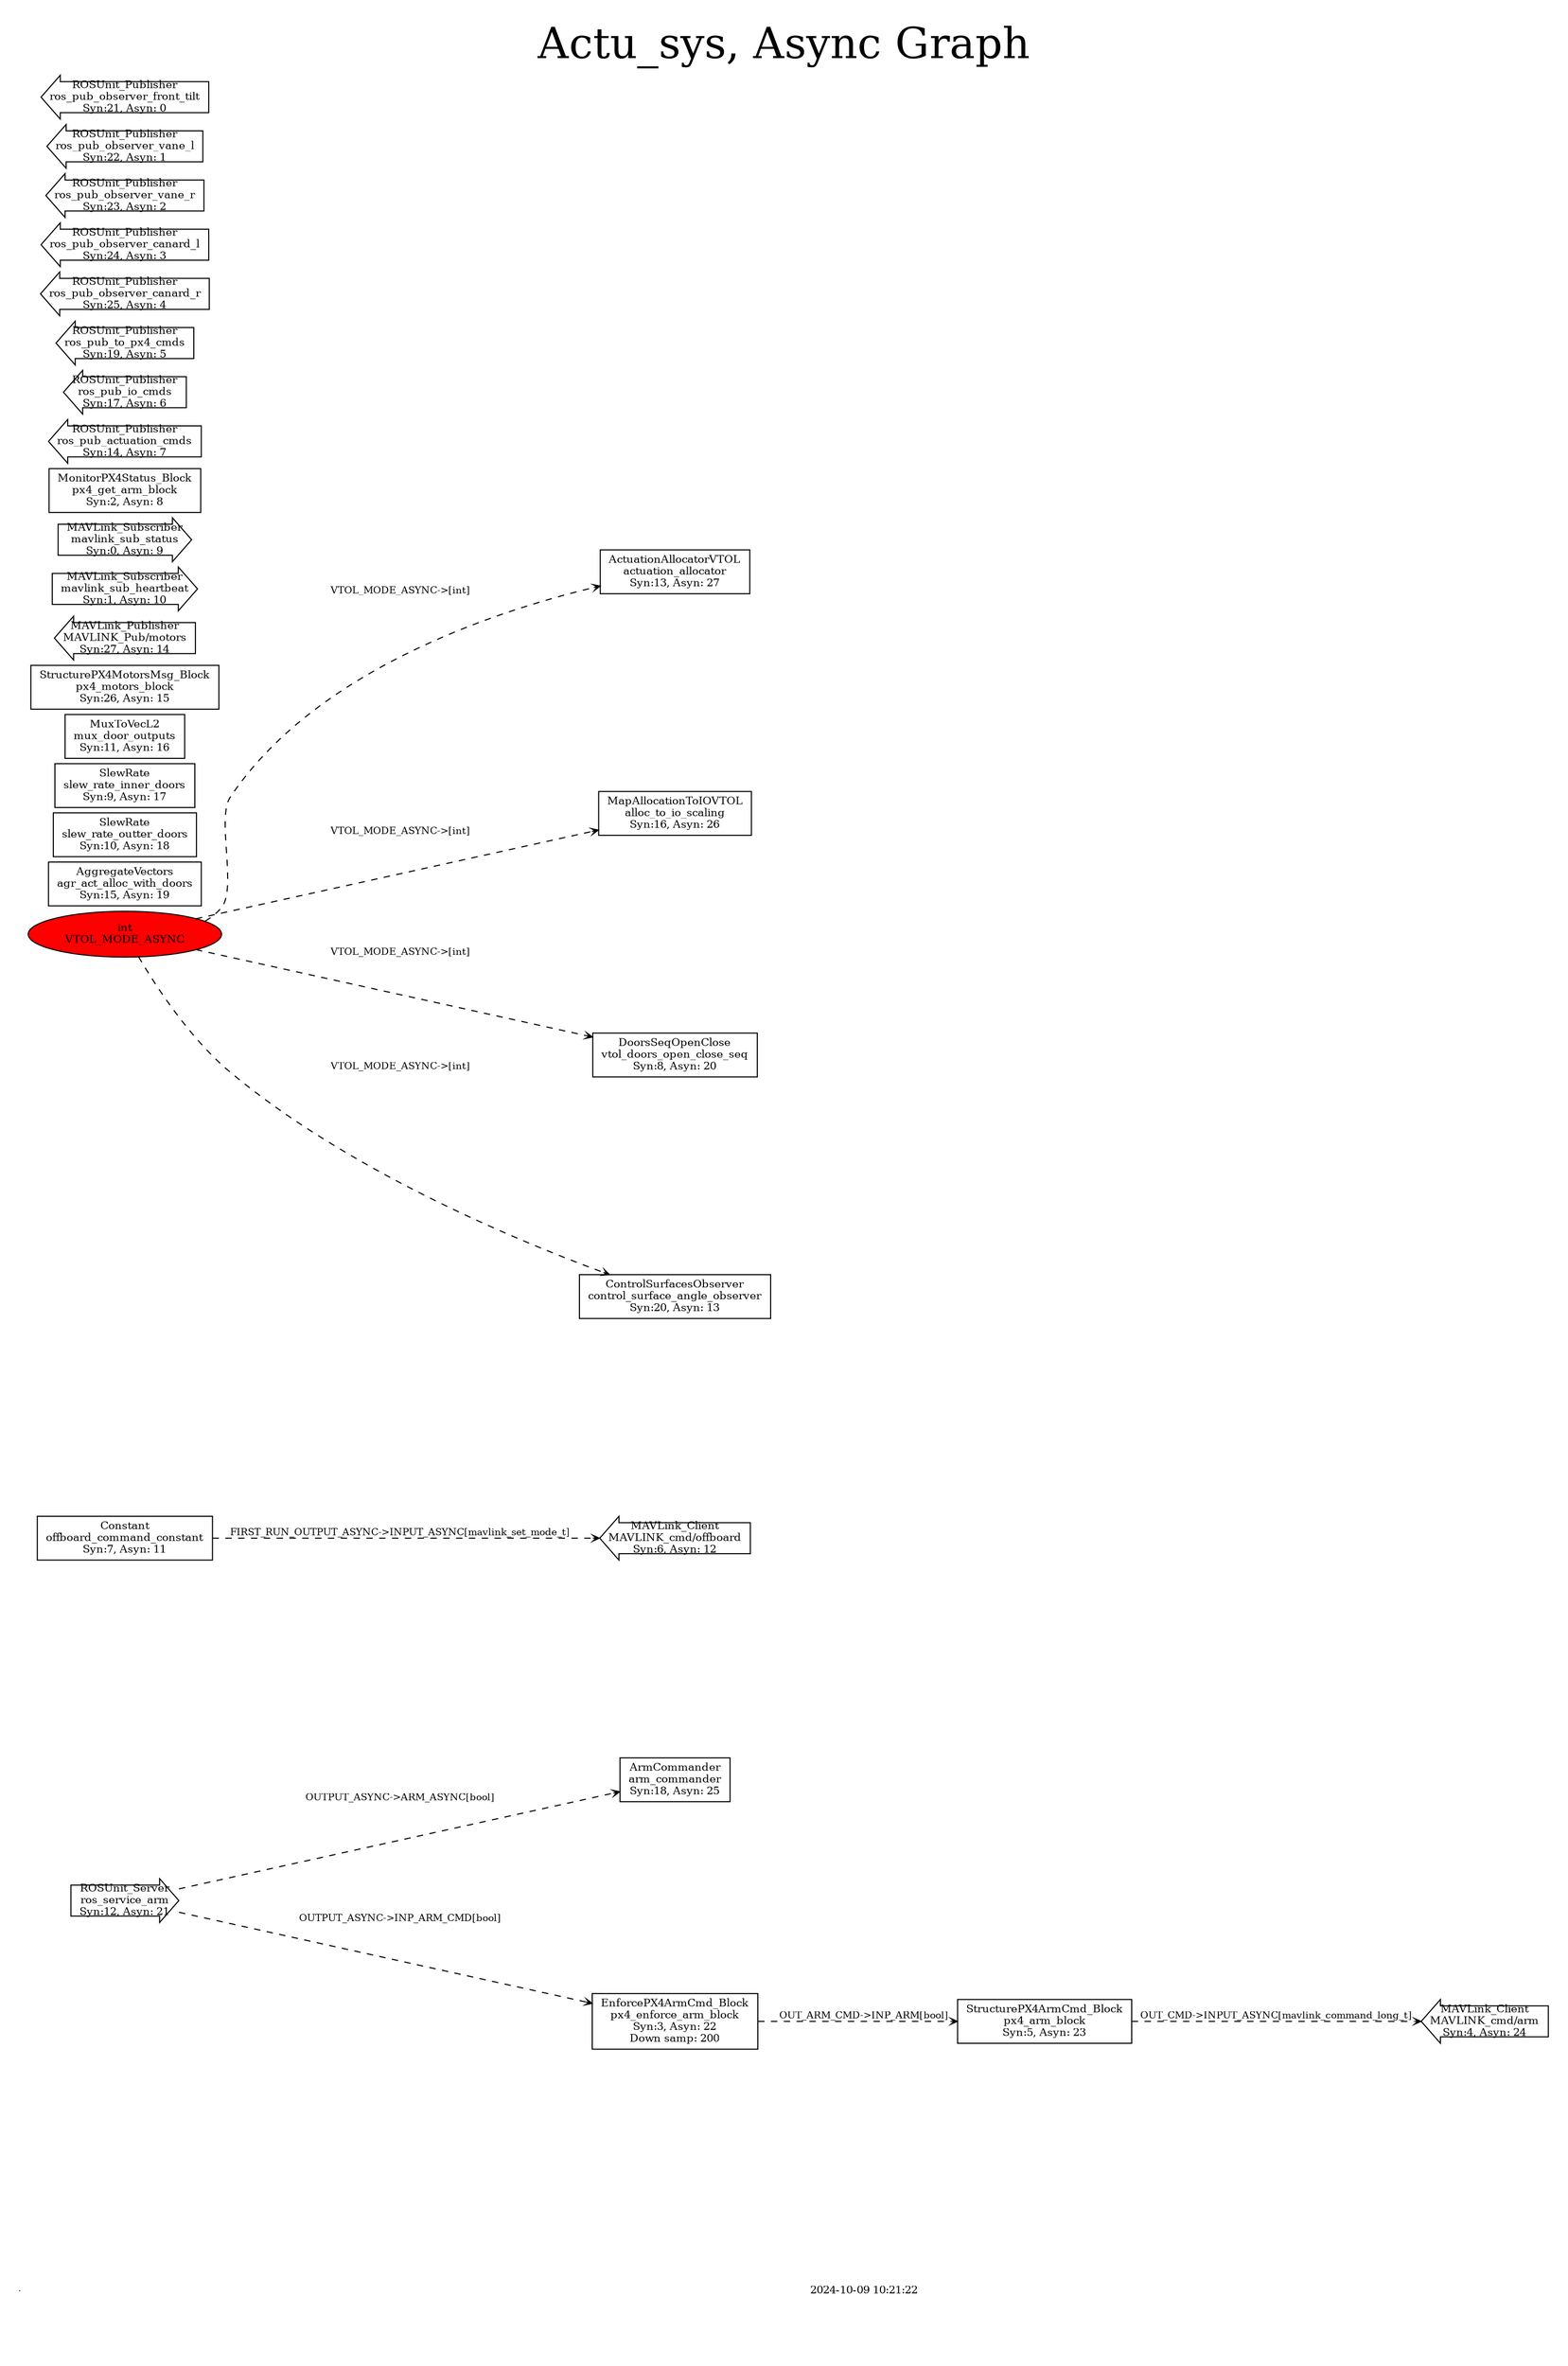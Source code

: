 digraph G {
// Node for the image
node [shape=none, label="", width=0, height=0];
// Image node
imageNode [image="Media/as_built_rotated.png", width=1.0, height=1.0, fixedsize=true];
// Invisible subgraph to help with positioning
subgraph cluster0 {
label = "";
style = invis; // Makes this subgraph invisible
// Invisible node to help position the image node
invisNode [shape=point, width=0, height=0, label=""];
// Text node
textNode [label="2024-10-09 10:21:22", shape=plaintext, fontsize=10];
// Positioning nodes
invisNode -> imageNode [style=invis]; // Makes the edge invisible
imageNode -> textNode [style=invis]; // Connects image node to text node with invisible edge
}
{rank=source;invisNode;}
label="Actu_sys, Async Graph"
labelloc="t"
;fontsize=40;
rankdir="LR"
graph[center=true, margin=0.2, nodesep=1.5, ranksep=0.15]
node[ shape=box,fontsize=10]
edge[weight=1.2,arrowsize=0.6, arrowhead=vee,fontsize=9]
  3 -> 2 [label="OUTPUT_ASYNC->ARM_ASYNC[bool]",style="dashed"];
  12 -> 13 [label="FIRST_RUN_OUTPUT_ASYNC->INPUT_ASYNC[mavlink_set_mode_t]",style="dashed"];
  3 -> 19 [label="OUTPUT_ASYNC->INP_ARM_CMD[bool]",style="dashed"];
  19 -> 14 [label="OUT_ARM_CMD->INP_ARM[bool]",style="dashed"];
  14 -> 15 [label="OUT_CMD->INPUT_ASYNC[mavlink_command_long_t]",style="dashed"];
  28 -> 0 [label="VTOL_MODE_ASYNC->[int]",style="dashed"];
  28 -> 1 [label="VTOL_MODE_ASYNC->[int]",style="dashed"];
  28 -> 4 [label="VTOL_MODE_ASYNC->[int]",style="dashed"];
  28 -> 11 [label="VTOL_MODE_ASYNC->[int]",style="dashed"];
  0[label="ActuationAllocatorVTOL\nactuation_allocator\nSyn:13, Asyn: 27", shape=box];
  1[label="MapAllocationToIOVTOL\nalloc_to_io_scaling\nSyn:16, Asyn: 26", shape=box];
  2[label="ArmCommander\narm_commander\nSyn:18, Asyn: 25", shape=box];
  3[label="ROSUnit_Server\nros_service_arm\nSyn:12, Asyn: 21", shape=rarrow];
  4[label="DoorsSeqOpenClose\nvtol_doors_open_close_seq\nSyn:8, Asyn: 20", shape=box];
  5[label="AggregateVectors\nagr_act_alloc_with_doors\nSyn:15, Asyn: 19", shape=box];
  6[label="SlewRate\nslew_rate_outter_doors\nSyn:10, Asyn: 18", shape=box];
  7[label="SlewRate\nslew_rate_inner_doors\nSyn:9, Asyn: 17", shape=box];
  8[label="MuxToVecL2\nmux_door_outputs\nSyn:11, Asyn: 16", shape=box];
  9[label="StructurePX4MotorsMsg_Block\npx4_motors_block\nSyn:26, Asyn: 15", shape=box];
  10[label="MAVLink_Publisher\nMAVLINK_Pub/motors\nSyn:27, Asyn: 14", shape=larrow];
  11[label="ControlSurfacesObserver\ncontrol_surface_angle_observer\nSyn:20, Asyn: 13", shape=box];
  12[label="Constant\noffboard_command_constant\nSyn:7, Asyn: 11", shape=box];
  13[label="MAVLink_Client\nMAVLINK_cmd/offboard\nSyn:6, Asyn: 12", shape=larrow];
  14[label="StructurePX4ArmCmd_Block\npx4_arm_block\nSyn:5, Asyn: 23", shape=box];
  15[label="MAVLink_Client\nMAVLINK_cmd/arm\nSyn:4, Asyn: 24", shape=larrow];
  16[label="MAVLink_Subscriber\nmavlink_sub_heartbeat\nSyn:1, Asyn: 10", shape=rarrow];
  17[label="MAVLink_Subscriber\nmavlink_sub_status\nSyn:0, Asyn: 9", shape=rarrow];
  18[label="MonitorPX4Status_Block\npx4_get_arm_block\nSyn:2, Asyn: 8", shape=box];
  19[label="EnforcePX4ArmCmd_Block\npx4_enforce_arm_block\nSyn:3, Asyn: 22\nDown samp: 200", shape=box];
  20[label="ROSUnit_Publisher\nros_pub_actuation_cmds\nSyn:14, Asyn: 7", shape=larrow];
  21[label="ROSUnit_Publisher\nros_pub_io_cmds\nSyn:17, Asyn: 6", shape=larrow];
  22[label="ROSUnit_Publisher\nros_pub_to_px4_cmds\nSyn:19, Asyn: 5", shape=larrow];
  23[label="ROSUnit_Publisher\nros_pub_observer_canard_r\nSyn:25, Asyn: 4", shape=larrow];
  24[label="ROSUnit_Publisher\nros_pub_observer_canard_l\nSyn:24, Asyn: 3", shape=larrow];
  25[label="ROSUnit_Publisher\nros_pub_observer_vane_r\nSyn:23, Asyn: 2", shape=larrow];
  26[label="ROSUnit_Publisher\nros_pub_observer_vane_l\nSyn:22, Asyn: 1", shape=larrow];
  27[label="ROSUnit_Publisher\nros_pub_observer_front_tilt\nSyn:21, Asyn: 0", shape=larrow];
  28[style=filled,fillcolor=red,label="int\nVTOL_MODE_ASYNC", shape=ellipse];
}
